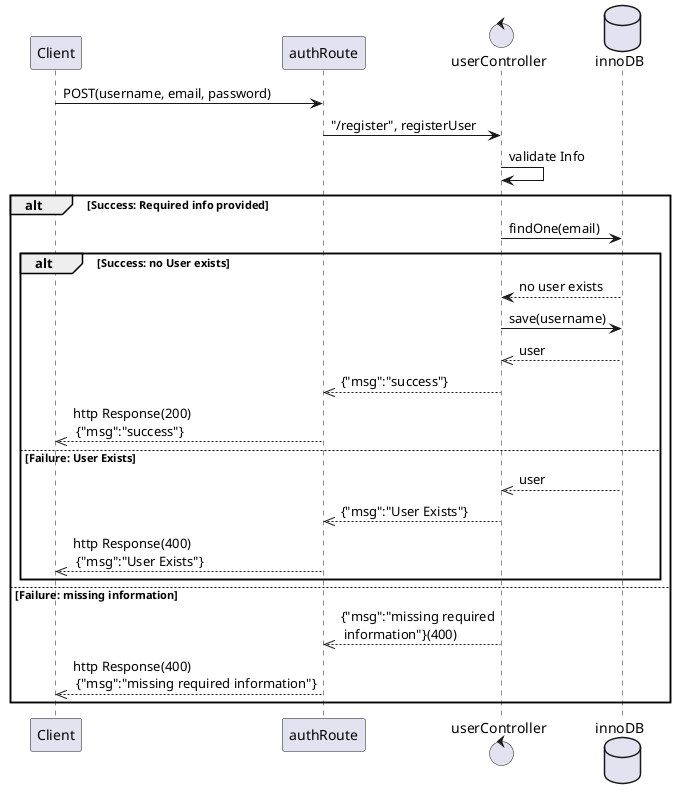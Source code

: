 @startuml

participant Client
participant authRoute as auth
control userController as userC
database innoDB

Client -> auth: POST(username, email, password)
auth -> userC: "/register", registerUser
userC -> userC: validate Info
alt Success: Required info provided
  userC -> innoDB: findOne(email)
  alt Success: no User exists
    userC <-- innoDB: no user exists
    userC -> innoDB: save(username)
    userC <<-- innoDB: user
        auth <<-- userC:{"msg":"success"}
        Client <<-- auth: http Response(200)\n {"msg":"success"}
  else Failure: User Exists
    userC <<-- innoDB:user
    auth <<-- userC:{"msg":"User Exists"}
    Client <<-- auth: http Response(400)\n {"msg":"User Exists"}
    end
else Failure: missing information
  auth <<-- userC:{"msg":"missing required\n information"}(400)
  Client <<-- auth: http Response(400)\n {"msg":"missing required information"}
end
@enduml
